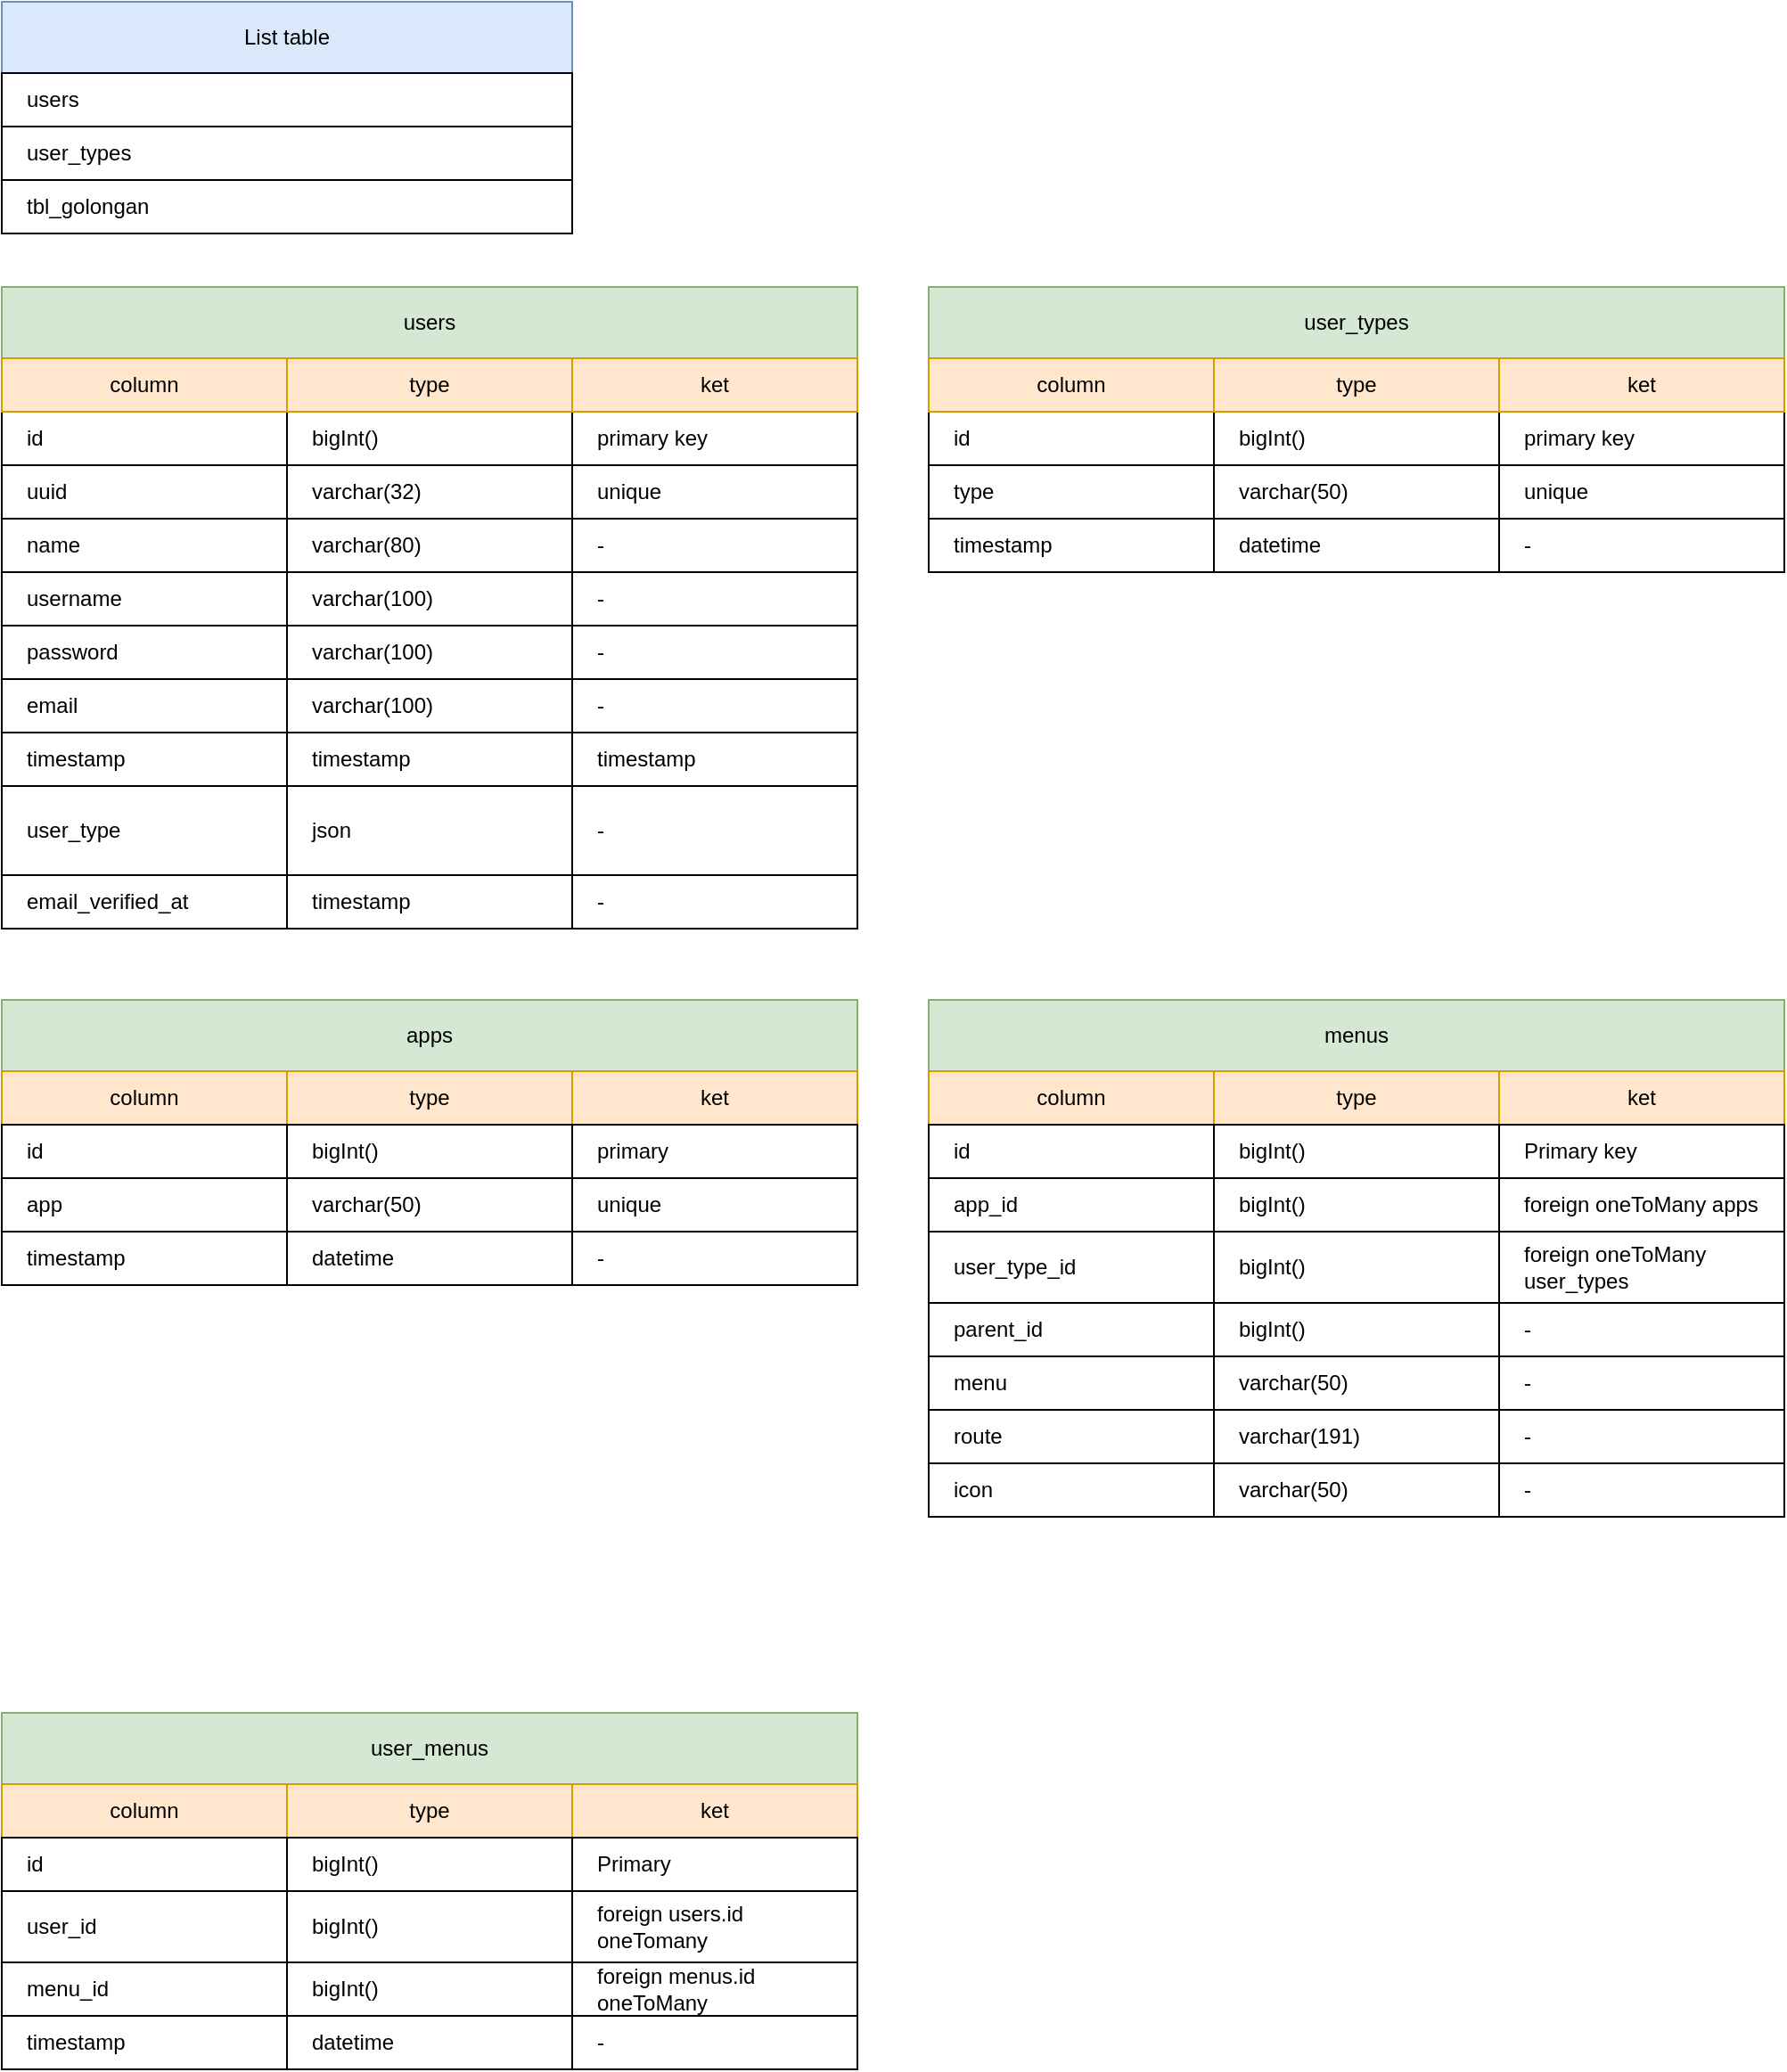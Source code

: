 <mxfile version="21.2.3" type="device">
  <diagram name="users" id="xOF6FCZztOCgD-26K9sY">
    <mxGraphModel dx="2580" dy="1146" grid="1" gridSize="10" guides="1" tooltips="1" connect="1" arrows="1" fold="1" page="1" pageScale="1" pageWidth="850" pageHeight="1100" math="0" shadow="0">
      <root>
        <mxCell id="0" />
        <mxCell id="1" parent="0" />
        <mxCell id="eG-ytGDFo7CdoseGFE-k-1" value="List table" style="rounded=0;whiteSpace=wrap;html=1;fillColor=#dae8fc;strokeColor=#6c8ebf;" parent="1" vertex="1">
          <mxGeometry width="320" height="40" as="geometry" />
        </mxCell>
        <mxCell id="eG-ytGDFo7CdoseGFE-k-2" value="users" style="rounded=0;whiteSpace=wrap;html=1;align=left;spacingLeft=12;" parent="1" vertex="1">
          <mxGeometry y="40" width="320" height="30" as="geometry" />
        </mxCell>
        <mxCell id="eG-ytGDFo7CdoseGFE-k-3" value="user_types" style="rounded=0;whiteSpace=wrap;html=1;align=left;spacingLeft=12;" parent="1" vertex="1">
          <mxGeometry y="70" width="320" height="30" as="geometry" />
        </mxCell>
        <mxCell id="eG-ytGDFo7CdoseGFE-k-4" value="tbl_golongan" style="rounded=0;whiteSpace=wrap;html=1;align=left;spacingLeft=12;" parent="1" vertex="1">
          <mxGeometry y="100" width="320" height="30" as="geometry" />
        </mxCell>
        <mxCell id="Q0JVLIlnf7M2og2sWWdL-82" value="" style="group" vertex="1" connectable="0" parent="1">
          <mxGeometry x="520" y="160" width="480" height="160" as="geometry" />
        </mxCell>
        <mxCell id="tNQneYsDx3rOSrgYHBW3-9" value="" style="group" parent="Q0JVLIlnf7M2og2sWWdL-82" vertex="1" connectable="0">
          <mxGeometry y="100" width="480" height="30" as="geometry" />
        </mxCell>
        <mxCell id="tNQneYsDx3rOSrgYHBW3-10" value="unique" style="rounded=0;whiteSpace=wrap;html=1;align=left;spacingLeft=12;" parent="tNQneYsDx3rOSrgYHBW3-9" vertex="1">
          <mxGeometry x="320" width="160" height="30" as="geometry" />
        </mxCell>
        <mxCell id="tNQneYsDx3rOSrgYHBW3-11" value="type" style="rounded=0;whiteSpace=wrap;html=1;align=left;spacingLeft=12;" parent="tNQneYsDx3rOSrgYHBW3-9" vertex="1">
          <mxGeometry width="160" height="30" as="geometry" />
        </mxCell>
        <mxCell id="tNQneYsDx3rOSrgYHBW3-12" value="varchar(50)" style="rounded=0;whiteSpace=wrap;html=1;align=left;spacingLeft=12;" parent="tNQneYsDx3rOSrgYHBW3-9" vertex="1">
          <mxGeometry x="160" width="160" height="30" as="geometry" />
        </mxCell>
        <mxCell id="tNQneYsDx3rOSrgYHBW3-13" value="" style="group" parent="Q0JVLIlnf7M2og2sWWdL-82" vertex="1" connectable="0">
          <mxGeometry y="70" width="480" height="30" as="geometry" />
        </mxCell>
        <mxCell id="tNQneYsDx3rOSrgYHBW3-14" value="primary key" style="rounded=0;whiteSpace=wrap;html=1;align=left;spacingLeft=12;" parent="tNQneYsDx3rOSrgYHBW3-13" vertex="1">
          <mxGeometry x="320" width="160" height="30" as="geometry" />
        </mxCell>
        <mxCell id="tNQneYsDx3rOSrgYHBW3-15" value="id" style="rounded=0;whiteSpace=wrap;html=1;align=left;spacingLeft=12;" parent="tNQneYsDx3rOSrgYHBW3-13" vertex="1">
          <mxGeometry width="160" height="30" as="geometry" />
        </mxCell>
        <mxCell id="tNQneYsDx3rOSrgYHBW3-16" value="bigInt()" style="rounded=0;whiteSpace=wrap;html=1;align=left;spacingLeft=12;" parent="tNQneYsDx3rOSrgYHBW3-13" vertex="1">
          <mxGeometry x="160" width="160" height="30" as="geometry" />
        </mxCell>
        <mxCell id="tNQneYsDx3rOSrgYHBW3-20" value="" style="group" parent="Q0JVLIlnf7M2og2sWWdL-82" vertex="1" connectable="0">
          <mxGeometry width="480" height="70" as="geometry" />
        </mxCell>
        <mxCell id="tNQneYsDx3rOSrgYHBW3-5" value="user_types" style="rounded=0;whiteSpace=wrap;html=1;fillColor=#d5e8d4;strokeColor=#82b366;" parent="tNQneYsDx3rOSrgYHBW3-20" vertex="1">
          <mxGeometry width="480" height="40" as="geometry" />
        </mxCell>
        <mxCell id="tNQneYsDx3rOSrgYHBW3-6" value="column" style="rounded=0;whiteSpace=wrap;html=1;fillColor=#ffe6cc;strokeColor=#d79b00;" parent="tNQneYsDx3rOSrgYHBW3-20" vertex="1">
          <mxGeometry y="40" width="160" height="30" as="geometry" />
        </mxCell>
        <mxCell id="tNQneYsDx3rOSrgYHBW3-7" value="type" style="rounded=0;whiteSpace=wrap;html=1;fillColor=#ffe6cc;strokeColor=#d79b00;" parent="tNQneYsDx3rOSrgYHBW3-20" vertex="1">
          <mxGeometry x="160" y="40" width="160" height="30" as="geometry" />
        </mxCell>
        <mxCell id="tNQneYsDx3rOSrgYHBW3-8" value="ket" style="rounded=0;whiteSpace=wrap;html=1;fillColor=#ffe6cc;strokeColor=#d79b00;" parent="tNQneYsDx3rOSrgYHBW3-20" vertex="1">
          <mxGeometry x="320" y="40" width="160" height="30" as="geometry" />
        </mxCell>
        <mxCell id="Q0JVLIlnf7M2og2sWWdL-18" value="" style="group" vertex="1" connectable="0" parent="Q0JVLIlnf7M2og2sWWdL-82">
          <mxGeometry y="130" width="480" height="30" as="geometry" />
        </mxCell>
        <mxCell id="Q0JVLIlnf7M2og2sWWdL-19" value="-" style="rounded=0;whiteSpace=wrap;html=1;align=left;spacingLeft=12;" vertex="1" parent="Q0JVLIlnf7M2og2sWWdL-18">
          <mxGeometry x="320" width="160" height="30" as="geometry" />
        </mxCell>
        <mxCell id="Q0JVLIlnf7M2og2sWWdL-20" value="timestamp" style="rounded=0;whiteSpace=wrap;html=1;align=left;spacingLeft=12;" vertex="1" parent="Q0JVLIlnf7M2og2sWWdL-18">
          <mxGeometry width="160" height="30" as="geometry" />
        </mxCell>
        <mxCell id="Q0JVLIlnf7M2og2sWWdL-21" value="datetime" style="rounded=0;whiteSpace=wrap;html=1;align=left;spacingLeft=12;" vertex="1" parent="Q0JVLIlnf7M2og2sWWdL-18">
          <mxGeometry x="160" width="160" height="30" as="geometry" />
        </mxCell>
        <mxCell id="Q0JVLIlnf7M2og2sWWdL-83" value="" style="group" vertex="1" connectable="0" parent="1">
          <mxGeometry y="560" width="480" height="160" as="geometry" />
        </mxCell>
        <mxCell id="Q0JVLIlnf7M2og2sWWdL-1" value="" style="group" vertex="1" connectable="0" parent="Q0JVLIlnf7M2og2sWWdL-83">
          <mxGeometry width="480" height="70" as="geometry" />
        </mxCell>
        <mxCell id="Q0JVLIlnf7M2og2sWWdL-2" value="apps" style="rounded=0;whiteSpace=wrap;html=1;fillColor=#d5e8d4;strokeColor=#82b366;" vertex="1" parent="Q0JVLIlnf7M2og2sWWdL-1">
          <mxGeometry width="480" height="40" as="geometry" />
        </mxCell>
        <mxCell id="Q0JVLIlnf7M2og2sWWdL-3" value="column" style="rounded=0;whiteSpace=wrap;html=1;fillColor=#ffe6cc;strokeColor=#d79b00;" vertex="1" parent="Q0JVLIlnf7M2og2sWWdL-1">
          <mxGeometry y="40" width="160" height="30" as="geometry" />
        </mxCell>
        <mxCell id="Q0JVLIlnf7M2og2sWWdL-4" value="type" style="rounded=0;whiteSpace=wrap;html=1;fillColor=#ffe6cc;strokeColor=#d79b00;" vertex="1" parent="Q0JVLIlnf7M2og2sWWdL-1">
          <mxGeometry x="160" y="40" width="160" height="30" as="geometry" />
        </mxCell>
        <mxCell id="Q0JVLIlnf7M2og2sWWdL-5" value="ket" style="rounded=0;whiteSpace=wrap;html=1;fillColor=#ffe6cc;strokeColor=#d79b00;" vertex="1" parent="Q0JVLIlnf7M2og2sWWdL-1">
          <mxGeometry x="320" y="40" width="160" height="30" as="geometry" />
        </mxCell>
        <mxCell id="Q0JVLIlnf7M2og2sWWdL-6" value="" style="group" vertex="1" connectable="0" parent="Q0JVLIlnf7M2og2sWWdL-83">
          <mxGeometry y="70" width="480" height="30" as="geometry" />
        </mxCell>
        <mxCell id="Q0JVLIlnf7M2og2sWWdL-7" value="primary" style="rounded=0;whiteSpace=wrap;html=1;align=left;spacingLeft=12;" vertex="1" parent="Q0JVLIlnf7M2og2sWWdL-6">
          <mxGeometry x="320" width="160" height="30" as="geometry" />
        </mxCell>
        <mxCell id="Q0JVLIlnf7M2og2sWWdL-8" value="id" style="rounded=0;whiteSpace=wrap;html=1;align=left;spacingLeft=12;" vertex="1" parent="Q0JVLIlnf7M2og2sWWdL-6">
          <mxGeometry width="160" height="30" as="geometry" />
        </mxCell>
        <mxCell id="Q0JVLIlnf7M2og2sWWdL-9" value="bigInt()" style="rounded=0;whiteSpace=wrap;html=1;align=left;spacingLeft=12;" vertex="1" parent="Q0JVLIlnf7M2og2sWWdL-6">
          <mxGeometry x="160" width="160" height="30" as="geometry" />
        </mxCell>
        <mxCell id="Q0JVLIlnf7M2og2sWWdL-10" value="" style="group" vertex="1" connectable="0" parent="Q0JVLIlnf7M2og2sWWdL-83">
          <mxGeometry y="100" width="480" height="30" as="geometry" />
        </mxCell>
        <mxCell id="Q0JVLIlnf7M2og2sWWdL-11" value="unique" style="rounded=0;whiteSpace=wrap;html=1;align=left;spacingLeft=12;" vertex="1" parent="Q0JVLIlnf7M2og2sWWdL-10">
          <mxGeometry x="320" width="160" height="30" as="geometry" />
        </mxCell>
        <mxCell id="Q0JVLIlnf7M2og2sWWdL-12" value="app" style="rounded=0;whiteSpace=wrap;html=1;align=left;spacingLeft=12;" vertex="1" parent="Q0JVLIlnf7M2og2sWWdL-10">
          <mxGeometry width="160" height="30" as="geometry" />
        </mxCell>
        <mxCell id="Q0JVLIlnf7M2og2sWWdL-13" value="varchar(50)" style="rounded=0;whiteSpace=wrap;html=1;align=left;spacingLeft=12;" vertex="1" parent="Q0JVLIlnf7M2og2sWWdL-10">
          <mxGeometry x="160" width="160" height="30" as="geometry" />
        </mxCell>
        <mxCell id="Q0JVLIlnf7M2og2sWWdL-14" value="" style="group" vertex="1" connectable="0" parent="Q0JVLIlnf7M2og2sWWdL-83">
          <mxGeometry y="130" width="480" height="30" as="geometry" />
        </mxCell>
        <mxCell id="Q0JVLIlnf7M2og2sWWdL-15" value="-" style="rounded=0;whiteSpace=wrap;html=1;align=left;spacingLeft=12;" vertex="1" parent="Q0JVLIlnf7M2og2sWWdL-14">
          <mxGeometry x="320" width="160" height="30" as="geometry" />
        </mxCell>
        <mxCell id="Q0JVLIlnf7M2og2sWWdL-16" value="timestamp" style="rounded=0;whiteSpace=wrap;html=1;align=left;spacingLeft=12;" vertex="1" parent="Q0JVLIlnf7M2og2sWWdL-14">
          <mxGeometry width="160" height="30" as="geometry" />
        </mxCell>
        <mxCell id="Q0JVLIlnf7M2og2sWWdL-17" value="datetime" style="rounded=0;whiteSpace=wrap;html=1;align=left;spacingLeft=12;" vertex="1" parent="Q0JVLIlnf7M2og2sWWdL-14">
          <mxGeometry x="160" width="160" height="30" as="geometry" />
        </mxCell>
        <mxCell id="Q0JVLIlnf7M2og2sWWdL-84" value="" style="group" vertex="1" connectable="0" parent="1">
          <mxGeometry x="520" y="560" width="480" height="320" as="geometry" />
        </mxCell>
        <mxCell id="Q0JVLIlnf7M2og2sWWdL-22" value="" style="group" vertex="1" connectable="0" parent="Q0JVLIlnf7M2og2sWWdL-84">
          <mxGeometry width="480" height="70" as="geometry" />
        </mxCell>
        <mxCell id="Q0JVLIlnf7M2og2sWWdL-23" value="menus" style="rounded=0;whiteSpace=wrap;html=1;fillColor=#d5e8d4;strokeColor=#82b366;" vertex="1" parent="Q0JVLIlnf7M2og2sWWdL-22">
          <mxGeometry width="480" height="40" as="geometry" />
        </mxCell>
        <mxCell id="Q0JVLIlnf7M2og2sWWdL-24" value="column" style="rounded=0;whiteSpace=wrap;html=1;fillColor=#ffe6cc;strokeColor=#d79b00;" vertex="1" parent="Q0JVLIlnf7M2og2sWWdL-22">
          <mxGeometry y="40" width="160" height="30" as="geometry" />
        </mxCell>
        <mxCell id="Q0JVLIlnf7M2og2sWWdL-25" value="type" style="rounded=0;whiteSpace=wrap;html=1;fillColor=#ffe6cc;strokeColor=#d79b00;" vertex="1" parent="Q0JVLIlnf7M2og2sWWdL-22">
          <mxGeometry x="160" y="40" width="160" height="30" as="geometry" />
        </mxCell>
        <mxCell id="Q0JVLIlnf7M2og2sWWdL-26" value="ket" style="rounded=0;whiteSpace=wrap;html=1;fillColor=#ffe6cc;strokeColor=#d79b00;" vertex="1" parent="Q0JVLIlnf7M2og2sWWdL-22">
          <mxGeometry x="320" y="40" width="160" height="30" as="geometry" />
        </mxCell>
        <mxCell id="Q0JVLIlnf7M2og2sWWdL-27" value="" style="group" vertex="1" connectable="0" parent="Q0JVLIlnf7M2og2sWWdL-84">
          <mxGeometry y="70" width="480" height="30" as="geometry" />
        </mxCell>
        <mxCell id="Q0JVLIlnf7M2og2sWWdL-28" value="Primary key" style="rounded=0;whiteSpace=wrap;html=1;align=left;spacingLeft=12;" vertex="1" parent="Q0JVLIlnf7M2og2sWWdL-27">
          <mxGeometry x="320" width="160" height="30" as="geometry" />
        </mxCell>
        <mxCell id="Q0JVLIlnf7M2og2sWWdL-29" value="id" style="rounded=0;whiteSpace=wrap;html=1;align=left;spacingLeft=12;" vertex="1" parent="Q0JVLIlnf7M2og2sWWdL-27">
          <mxGeometry width="160" height="30" as="geometry" />
        </mxCell>
        <mxCell id="Q0JVLIlnf7M2og2sWWdL-30" value="bigInt()" style="rounded=0;whiteSpace=wrap;html=1;align=left;spacingLeft=12;" vertex="1" parent="Q0JVLIlnf7M2og2sWWdL-27">
          <mxGeometry x="160" width="160" height="30" as="geometry" />
        </mxCell>
        <mxCell id="Q0JVLIlnf7M2og2sWWdL-31" value="" style="group" vertex="1" connectable="0" parent="Q0JVLIlnf7M2og2sWWdL-84">
          <mxGeometry y="100" width="480" height="30" as="geometry" />
        </mxCell>
        <mxCell id="Q0JVLIlnf7M2og2sWWdL-32" value="foreign oneToMany apps" style="rounded=0;whiteSpace=wrap;html=1;align=left;spacingLeft=12;" vertex="1" parent="Q0JVLIlnf7M2og2sWWdL-31">
          <mxGeometry x="320" width="160" height="30" as="geometry" />
        </mxCell>
        <mxCell id="Q0JVLIlnf7M2og2sWWdL-33" value="app_id" style="rounded=0;whiteSpace=wrap;html=1;align=left;spacingLeft=12;" vertex="1" parent="Q0JVLIlnf7M2og2sWWdL-31">
          <mxGeometry width="160" height="30" as="geometry" />
        </mxCell>
        <mxCell id="Q0JVLIlnf7M2og2sWWdL-34" value="bigInt()" style="rounded=0;whiteSpace=wrap;html=1;align=left;spacingLeft=12;" vertex="1" parent="Q0JVLIlnf7M2og2sWWdL-31">
          <mxGeometry x="160" width="160" height="30" as="geometry" />
        </mxCell>
        <mxCell id="Q0JVLIlnf7M2og2sWWdL-35" value="" style="group" vertex="1" connectable="0" parent="Q0JVLIlnf7M2og2sWWdL-84">
          <mxGeometry y="130" width="480" height="40" as="geometry" />
        </mxCell>
        <mxCell id="Q0JVLIlnf7M2og2sWWdL-36" value="foreign oneToMany user_types" style="rounded=0;whiteSpace=wrap;html=1;align=left;spacingLeft=12;" vertex="1" parent="Q0JVLIlnf7M2og2sWWdL-35">
          <mxGeometry x="320" width="160" height="40" as="geometry" />
        </mxCell>
        <mxCell id="Q0JVLIlnf7M2og2sWWdL-37" value="user_type_id" style="rounded=0;whiteSpace=wrap;html=1;align=left;spacingLeft=12;" vertex="1" parent="Q0JVLIlnf7M2og2sWWdL-35">
          <mxGeometry width="160" height="40" as="geometry" />
        </mxCell>
        <mxCell id="Q0JVLIlnf7M2og2sWWdL-38" value="bigInt()" style="rounded=0;whiteSpace=wrap;html=1;align=left;spacingLeft=12;" vertex="1" parent="Q0JVLIlnf7M2og2sWWdL-35">
          <mxGeometry x="160" width="160" height="40" as="geometry" />
        </mxCell>
        <mxCell id="Q0JVLIlnf7M2og2sWWdL-39" value="" style="group" vertex="1" connectable="0" parent="Q0JVLIlnf7M2og2sWWdL-84">
          <mxGeometry y="170" width="480" height="30" as="geometry" />
        </mxCell>
        <mxCell id="Q0JVLIlnf7M2og2sWWdL-40" value="-" style="rounded=0;whiteSpace=wrap;html=1;align=left;spacingLeft=12;" vertex="1" parent="Q0JVLIlnf7M2og2sWWdL-39">
          <mxGeometry x="320" width="160" height="30" as="geometry" />
        </mxCell>
        <mxCell id="Q0JVLIlnf7M2og2sWWdL-41" value="parent_id" style="rounded=0;whiteSpace=wrap;html=1;align=left;spacingLeft=12;" vertex="1" parent="Q0JVLIlnf7M2og2sWWdL-39">
          <mxGeometry width="160" height="30" as="geometry" />
        </mxCell>
        <mxCell id="Q0JVLIlnf7M2og2sWWdL-42" value="bigInt()" style="rounded=0;whiteSpace=wrap;html=1;align=left;spacingLeft=12;" vertex="1" parent="Q0JVLIlnf7M2og2sWWdL-39">
          <mxGeometry x="160" width="160" height="30" as="geometry" />
        </mxCell>
        <mxCell id="Q0JVLIlnf7M2og2sWWdL-43" value="" style="group" vertex="1" connectable="0" parent="Q0JVLIlnf7M2og2sWWdL-84">
          <mxGeometry y="200" width="480" height="30" as="geometry" />
        </mxCell>
        <mxCell id="Q0JVLIlnf7M2og2sWWdL-44" value="-" style="rounded=0;whiteSpace=wrap;html=1;align=left;spacingLeft=12;" vertex="1" parent="Q0JVLIlnf7M2og2sWWdL-43">
          <mxGeometry x="320" width="160" height="30" as="geometry" />
        </mxCell>
        <mxCell id="Q0JVLIlnf7M2og2sWWdL-45" value="menu" style="rounded=0;whiteSpace=wrap;html=1;align=left;spacingLeft=12;" vertex="1" parent="Q0JVLIlnf7M2og2sWWdL-43">
          <mxGeometry width="160" height="30" as="geometry" />
        </mxCell>
        <mxCell id="Q0JVLIlnf7M2og2sWWdL-46" value="varchar(50)" style="rounded=0;whiteSpace=wrap;html=1;align=left;spacingLeft=12;" vertex="1" parent="Q0JVLIlnf7M2og2sWWdL-43">
          <mxGeometry x="160" width="160" height="30" as="geometry" />
        </mxCell>
        <mxCell id="Q0JVLIlnf7M2og2sWWdL-47" value="" style="group" vertex="1" connectable="0" parent="Q0JVLIlnf7M2og2sWWdL-84">
          <mxGeometry y="230" width="480" height="30" as="geometry" />
        </mxCell>
        <mxCell id="Q0JVLIlnf7M2og2sWWdL-48" value="-" style="rounded=0;whiteSpace=wrap;html=1;align=left;spacingLeft=12;" vertex="1" parent="Q0JVLIlnf7M2og2sWWdL-47">
          <mxGeometry x="320" width="160" height="30" as="geometry" />
        </mxCell>
        <mxCell id="Q0JVLIlnf7M2og2sWWdL-49" value="route" style="rounded=0;whiteSpace=wrap;html=1;align=left;spacingLeft=12;" vertex="1" parent="Q0JVLIlnf7M2og2sWWdL-47">
          <mxGeometry width="160" height="30" as="geometry" />
        </mxCell>
        <mxCell id="Q0JVLIlnf7M2og2sWWdL-50" value="varchar(191)" style="rounded=0;whiteSpace=wrap;html=1;align=left;spacingLeft=12;" vertex="1" parent="Q0JVLIlnf7M2og2sWWdL-47">
          <mxGeometry x="160" width="160" height="30" as="geometry" />
        </mxCell>
        <mxCell id="Q0JVLIlnf7M2og2sWWdL-51" value="" style="group" vertex="1" connectable="0" parent="Q0JVLIlnf7M2og2sWWdL-84">
          <mxGeometry y="260" width="480" height="30" as="geometry" />
        </mxCell>
        <mxCell id="Q0JVLIlnf7M2og2sWWdL-52" value="-" style="rounded=0;whiteSpace=wrap;html=1;align=left;spacingLeft=12;" vertex="1" parent="Q0JVLIlnf7M2og2sWWdL-51">
          <mxGeometry x="320" width="160" height="30" as="geometry" />
        </mxCell>
        <mxCell id="Q0JVLIlnf7M2og2sWWdL-53" value="icon&lt;span style=&quot;white-space: pre;&quot;&gt;	&lt;/span&gt;" style="rounded=0;whiteSpace=wrap;html=1;align=left;spacingLeft=12;" vertex="1" parent="Q0JVLIlnf7M2og2sWWdL-51">
          <mxGeometry width="160" height="30" as="geometry" />
        </mxCell>
        <mxCell id="Q0JVLIlnf7M2og2sWWdL-54" value="varchar(50)" style="rounded=0;whiteSpace=wrap;html=1;align=left;spacingLeft=12;" vertex="1" parent="Q0JVLIlnf7M2og2sWWdL-51">
          <mxGeometry x="160" width="160" height="30" as="geometry" />
        </mxCell>
        <mxCell id="Q0JVLIlnf7M2og2sWWdL-85" value="" style="group" vertex="1" connectable="0" parent="1">
          <mxGeometry y="960" width="480" height="200" as="geometry" />
        </mxCell>
        <mxCell id="Q0JVLIlnf7M2og2sWWdL-59" value="" style="group" vertex="1" connectable="0" parent="Q0JVLIlnf7M2og2sWWdL-85">
          <mxGeometry width="480" height="70" as="geometry" />
        </mxCell>
        <mxCell id="Q0JVLIlnf7M2og2sWWdL-60" value="user_menus" style="rounded=0;whiteSpace=wrap;html=1;fillColor=#d5e8d4;strokeColor=#82b366;" vertex="1" parent="Q0JVLIlnf7M2og2sWWdL-59">
          <mxGeometry width="480" height="40" as="geometry" />
        </mxCell>
        <mxCell id="Q0JVLIlnf7M2og2sWWdL-61" value="column" style="rounded=0;whiteSpace=wrap;html=1;fillColor=#ffe6cc;strokeColor=#d79b00;" vertex="1" parent="Q0JVLIlnf7M2og2sWWdL-59">
          <mxGeometry y="40" width="160" height="30" as="geometry" />
        </mxCell>
        <mxCell id="Q0JVLIlnf7M2og2sWWdL-62" value="type" style="rounded=0;whiteSpace=wrap;html=1;fillColor=#ffe6cc;strokeColor=#d79b00;" vertex="1" parent="Q0JVLIlnf7M2og2sWWdL-59">
          <mxGeometry x="160" y="40" width="160" height="30" as="geometry" />
        </mxCell>
        <mxCell id="Q0JVLIlnf7M2og2sWWdL-63" value="ket" style="rounded=0;whiteSpace=wrap;html=1;fillColor=#ffe6cc;strokeColor=#d79b00;" vertex="1" parent="Q0JVLIlnf7M2og2sWWdL-59">
          <mxGeometry x="320" y="40" width="160" height="30" as="geometry" />
        </mxCell>
        <mxCell id="Q0JVLIlnf7M2og2sWWdL-64" value="" style="group" vertex="1" connectable="0" parent="Q0JVLIlnf7M2og2sWWdL-85">
          <mxGeometry y="70" width="480" height="30" as="geometry" />
        </mxCell>
        <mxCell id="Q0JVLIlnf7M2og2sWWdL-65" value="Primary" style="rounded=0;whiteSpace=wrap;html=1;align=left;spacingLeft=12;" vertex="1" parent="Q0JVLIlnf7M2og2sWWdL-64">
          <mxGeometry x="320" width="160" height="30" as="geometry" />
        </mxCell>
        <mxCell id="Q0JVLIlnf7M2og2sWWdL-66" value="id" style="rounded=0;whiteSpace=wrap;html=1;align=left;spacingLeft=12;" vertex="1" parent="Q0JVLIlnf7M2og2sWWdL-64">
          <mxGeometry width="160" height="30" as="geometry" />
        </mxCell>
        <mxCell id="Q0JVLIlnf7M2og2sWWdL-67" value="bigInt()" style="rounded=0;whiteSpace=wrap;html=1;align=left;spacingLeft=12;" vertex="1" parent="Q0JVLIlnf7M2og2sWWdL-64">
          <mxGeometry x="160" width="160" height="30" as="geometry" />
        </mxCell>
        <mxCell id="Q0JVLIlnf7M2og2sWWdL-68" value="" style="group" vertex="1" connectable="0" parent="Q0JVLIlnf7M2og2sWWdL-85">
          <mxGeometry y="100" width="480" height="40" as="geometry" />
        </mxCell>
        <mxCell id="Q0JVLIlnf7M2og2sWWdL-69" value="foreign users.id oneTomany" style="rounded=0;whiteSpace=wrap;html=1;align=left;spacingLeft=12;" vertex="1" parent="Q0JVLIlnf7M2og2sWWdL-68">
          <mxGeometry x="320" width="160" height="40" as="geometry" />
        </mxCell>
        <mxCell id="Q0JVLIlnf7M2og2sWWdL-70" value="user_id" style="rounded=0;whiteSpace=wrap;html=1;align=left;spacingLeft=12;" vertex="1" parent="Q0JVLIlnf7M2og2sWWdL-68">
          <mxGeometry width="160" height="40" as="geometry" />
        </mxCell>
        <mxCell id="Q0JVLIlnf7M2og2sWWdL-71" value="bigInt()" style="rounded=0;whiteSpace=wrap;html=1;align=left;spacingLeft=12;" vertex="1" parent="Q0JVLIlnf7M2og2sWWdL-68">
          <mxGeometry x="160" width="160" height="40" as="geometry" />
        </mxCell>
        <mxCell id="Q0JVLIlnf7M2og2sWWdL-73" value="" style="group" vertex="1" connectable="0" parent="Q0JVLIlnf7M2og2sWWdL-85">
          <mxGeometry y="140" width="480" height="30" as="geometry" />
        </mxCell>
        <mxCell id="Q0JVLIlnf7M2og2sWWdL-74" value="foreign menus.id oneToMany" style="rounded=0;whiteSpace=wrap;html=1;align=left;spacingLeft=12;" vertex="1" parent="Q0JVLIlnf7M2og2sWWdL-73">
          <mxGeometry x="320" width="160" height="30" as="geometry" />
        </mxCell>
        <mxCell id="Q0JVLIlnf7M2og2sWWdL-75" value="menu_id" style="rounded=0;whiteSpace=wrap;html=1;align=left;spacingLeft=12;" vertex="1" parent="Q0JVLIlnf7M2og2sWWdL-73">
          <mxGeometry width="160" height="30" as="geometry" />
        </mxCell>
        <mxCell id="Q0JVLIlnf7M2og2sWWdL-76" value="bigInt()" style="rounded=0;whiteSpace=wrap;html=1;align=left;spacingLeft=12;" vertex="1" parent="Q0JVLIlnf7M2og2sWWdL-73">
          <mxGeometry x="160" width="160" height="30" as="geometry" />
        </mxCell>
        <mxCell id="Q0JVLIlnf7M2og2sWWdL-77" value="" style="group" vertex="1" connectable="0" parent="Q0JVLIlnf7M2og2sWWdL-85">
          <mxGeometry y="170" width="480" height="30" as="geometry" />
        </mxCell>
        <mxCell id="Q0JVLIlnf7M2og2sWWdL-78" value="-" style="rounded=0;whiteSpace=wrap;html=1;align=left;spacingLeft=12;" vertex="1" parent="Q0JVLIlnf7M2og2sWWdL-77">
          <mxGeometry x="320" width="160" height="30" as="geometry" />
        </mxCell>
        <mxCell id="Q0JVLIlnf7M2og2sWWdL-79" value="timestamp" style="rounded=0;whiteSpace=wrap;html=1;align=left;spacingLeft=12;" vertex="1" parent="Q0JVLIlnf7M2og2sWWdL-77">
          <mxGeometry width="160" height="30" as="geometry" />
        </mxCell>
        <mxCell id="Q0JVLIlnf7M2og2sWWdL-80" value="datetime" style="rounded=0;whiteSpace=wrap;html=1;align=left;spacingLeft=12;" vertex="1" parent="Q0JVLIlnf7M2og2sWWdL-77">
          <mxGeometry x="160" width="160" height="30" as="geometry" />
        </mxCell>
        <mxCell id="Q0JVLIlnf7M2og2sWWdL-86" value="" style="group" vertex="1" connectable="0" parent="1">
          <mxGeometry y="160" width="480" height="330" as="geometry" />
        </mxCell>
        <mxCell id="eG-ytGDFo7CdoseGFE-k-22" value="" style="group" parent="Q0JVLIlnf7M2og2sWWdL-86" vertex="1" connectable="0">
          <mxGeometry y="130" width="480" height="30" as="geometry" />
        </mxCell>
        <mxCell id="eG-ytGDFo7CdoseGFE-k-21" value="-" style="rounded=0;whiteSpace=wrap;html=1;align=left;spacingLeft=12;" parent="eG-ytGDFo7CdoseGFE-k-22" vertex="1">
          <mxGeometry x="320" width="160" height="30" as="geometry" />
        </mxCell>
        <mxCell id="eG-ytGDFo7CdoseGFE-k-16" value="name" style="rounded=0;whiteSpace=wrap;html=1;align=left;spacingLeft=12;" parent="eG-ytGDFo7CdoseGFE-k-22" vertex="1">
          <mxGeometry width="160" height="30" as="geometry" />
        </mxCell>
        <mxCell id="eG-ytGDFo7CdoseGFE-k-17" value="varchar(80)" style="rounded=0;whiteSpace=wrap;html=1;align=left;spacingLeft=12;" parent="eG-ytGDFo7CdoseGFE-k-22" vertex="1">
          <mxGeometry x="160" width="160" height="30" as="geometry" />
        </mxCell>
        <mxCell id="eG-ytGDFo7CdoseGFE-k-39" value="" style="group" parent="Q0JVLIlnf7M2og2sWWdL-86" vertex="1" connectable="0">
          <mxGeometry y="100" width="480" height="30" as="geometry" />
        </mxCell>
        <mxCell id="eG-ytGDFo7CdoseGFE-k-40" value="unique" style="rounded=0;whiteSpace=wrap;html=1;align=left;spacingLeft=12;" parent="eG-ytGDFo7CdoseGFE-k-39" vertex="1">
          <mxGeometry x="320" width="160" height="30" as="geometry" />
        </mxCell>
        <mxCell id="eG-ytGDFo7CdoseGFE-k-41" value="uuid" style="rounded=0;whiteSpace=wrap;html=1;align=left;spacingLeft=12;" parent="eG-ytGDFo7CdoseGFE-k-39" vertex="1">
          <mxGeometry width="160" height="30" as="geometry" />
        </mxCell>
        <mxCell id="eG-ytGDFo7CdoseGFE-k-42" value="varchar(32)" style="rounded=0;whiteSpace=wrap;html=1;align=left;spacingLeft=12;" parent="eG-ytGDFo7CdoseGFE-k-39" vertex="1">
          <mxGeometry x="160" width="160" height="30" as="geometry" />
        </mxCell>
        <mxCell id="eG-ytGDFo7CdoseGFE-k-52" value="" style="group" parent="Q0JVLIlnf7M2og2sWWdL-86" vertex="1" connectable="0">
          <mxGeometry y="250" width="480" height="30" as="geometry" />
        </mxCell>
        <mxCell id="eG-ytGDFo7CdoseGFE-k-53" value="timestamp" style="rounded=0;whiteSpace=wrap;html=1;align=left;spacingLeft=12;" parent="eG-ytGDFo7CdoseGFE-k-52" vertex="1">
          <mxGeometry x="320" width="160" height="30" as="geometry" />
        </mxCell>
        <mxCell id="eG-ytGDFo7CdoseGFE-k-54" value="timestamp" style="rounded=0;whiteSpace=wrap;html=1;align=left;spacingLeft=12;" parent="eG-ytGDFo7CdoseGFE-k-52" vertex="1">
          <mxGeometry width="160" height="30" as="geometry" />
        </mxCell>
        <mxCell id="eG-ytGDFo7CdoseGFE-k-55" value="timestamp" style="rounded=0;whiteSpace=wrap;html=1;align=left;spacingLeft=12;" parent="eG-ytGDFo7CdoseGFE-k-52" vertex="1">
          <mxGeometry x="160" width="160" height="30" as="geometry" />
        </mxCell>
        <mxCell id="eG-ytGDFo7CdoseGFE-k-56" value="" style="group" parent="Q0JVLIlnf7M2og2sWWdL-86" vertex="1" connectable="0">
          <mxGeometry y="70" width="480" height="30" as="geometry" />
        </mxCell>
        <mxCell id="eG-ytGDFo7CdoseGFE-k-57" value="primary key" style="rounded=0;whiteSpace=wrap;html=1;align=left;spacingLeft=12;" parent="eG-ytGDFo7CdoseGFE-k-56" vertex="1">
          <mxGeometry x="320" width="160" height="30" as="geometry" />
        </mxCell>
        <mxCell id="eG-ytGDFo7CdoseGFE-k-58" value="id" style="rounded=0;whiteSpace=wrap;html=1;align=left;spacingLeft=12;" parent="eG-ytGDFo7CdoseGFE-k-56" vertex="1">
          <mxGeometry width="160" height="30" as="geometry" />
        </mxCell>
        <mxCell id="eG-ytGDFo7CdoseGFE-k-59" value="bigInt()" style="rounded=0;whiteSpace=wrap;html=1;align=left;spacingLeft=12;" parent="eG-ytGDFo7CdoseGFE-k-56" vertex="1">
          <mxGeometry x="160" width="160" height="30" as="geometry" />
        </mxCell>
        <mxCell id="tNQneYsDx3rOSrgYHBW3-1" value="" style="group" parent="Q0JVLIlnf7M2og2sWWdL-86" vertex="1" connectable="0">
          <mxGeometry y="280" width="480" height="50" as="geometry" />
        </mxCell>
        <mxCell id="tNQneYsDx3rOSrgYHBW3-2" value="-" style="rounded=0;whiteSpace=wrap;html=1;align=left;spacingLeft=12;" parent="tNQneYsDx3rOSrgYHBW3-1" vertex="1">
          <mxGeometry x="320" width="160" height="50" as="geometry" />
        </mxCell>
        <mxCell id="tNQneYsDx3rOSrgYHBW3-3" value="user_type" style="rounded=0;whiteSpace=wrap;html=1;align=left;spacingLeft=12;" parent="tNQneYsDx3rOSrgYHBW3-1" vertex="1">
          <mxGeometry width="160" height="50" as="geometry" />
        </mxCell>
        <mxCell id="tNQneYsDx3rOSrgYHBW3-4" value="json" style="rounded=0;whiteSpace=wrap;html=1;align=left;spacingLeft=12;" parent="tNQneYsDx3rOSrgYHBW3-1" vertex="1">
          <mxGeometry x="160" width="160" height="50" as="geometry" />
        </mxCell>
        <mxCell id="tNQneYsDx3rOSrgYHBW3-19" value="" style="group" parent="Q0JVLIlnf7M2og2sWWdL-86" vertex="1" connectable="0">
          <mxGeometry width="480" height="70" as="geometry" />
        </mxCell>
        <mxCell id="eG-ytGDFo7CdoseGFE-k-6" value="users" style="rounded=0;whiteSpace=wrap;html=1;fillColor=#d5e8d4;strokeColor=#82b366;" parent="tNQneYsDx3rOSrgYHBW3-19" vertex="1">
          <mxGeometry width="480" height="40" as="geometry" />
        </mxCell>
        <mxCell id="eG-ytGDFo7CdoseGFE-k-7" value="column" style="rounded=0;whiteSpace=wrap;html=1;fillColor=#ffe6cc;strokeColor=#d79b00;" parent="tNQneYsDx3rOSrgYHBW3-19" vertex="1">
          <mxGeometry y="40" width="160" height="30" as="geometry" />
        </mxCell>
        <mxCell id="eG-ytGDFo7CdoseGFE-k-9" value="type" style="rounded=0;whiteSpace=wrap;html=1;fillColor=#ffe6cc;strokeColor=#d79b00;" parent="tNQneYsDx3rOSrgYHBW3-19" vertex="1">
          <mxGeometry x="160" y="40" width="160" height="30" as="geometry" />
        </mxCell>
        <mxCell id="eG-ytGDFo7CdoseGFE-k-18" value="ket" style="rounded=0;whiteSpace=wrap;html=1;fillColor=#ffe6cc;strokeColor=#d79b00;" parent="tNQneYsDx3rOSrgYHBW3-19" vertex="1">
          <mxGeometry x="320" y="40" width="160" height="30" as="geometry" />
        </mxCell>
        <mxCell id="eG-ytGDFo7CdoseGFE-k-35" value="" style="group" parent="Q0JVLIlnf7M2og2sWWdL-86" vertex="1" connectable="0">
          <mxGeometry y="160" width="480" height="30" as="geometry" />
        </mxCell>
        <mxCell id="eG-ytGDFo7CdoseGFE-k-36" value="-" style="rounded=0;whiteSpace=wrap;html=1;align=left;spacingLeft=12;" parent="eG-ytGDFo7CdoseGFE-k-35" vertex="1">
          <mxGeometry x="320" width="160" height="30" as="geometry" />
        </mxCell>
        <mxCell id="eG-ytGDFo7CdoseGFE-k-37" value="username" style="rounded=0;whiteSpace=wrap;html=1;align=left;spacingLeft=12;" parent="eG-ytGDFo7CdoseGFE-k-35" vertex="1">
          <mxGeometry width="160" height="30" as="geometry" />
        </mxCell>
        <mxCell id="eG-ytGDFo7CdoseGFE-k-38" value="varchar(100)" style="rounded=0;whiteSpace=wrap;html=1;align=left;spacingLeft=12;" parent="eG-ytGDFo7CdoseGFE-k-35" vertex="1">
          <mxGeometry x="160" width="160" height="30" as="geometry" />
        </mxCell>
        <mxCell id="eG-ytGDFo7CdoseGFE-k-44" value="" style="group" parent="Q0JVLIlnf7M2og2sWWdL-86" vertex="1" connectable="0">
          <mxGeometry y="190" width="480" height="30" as="geometry" />
        </mxCell>
        <mxCell id="eG-ytGDFo7CdoseGFE-k-45" value="-" style="rounded=0;whiteSpace=wrap;html=1;align=left;spacingLeft=12;" parent="eG-ytGDFo7CdoseGFE-k-44" vertex="1">
          <mxGeometry x="320" width="160" height="30" as="geometry" />
        </mxCell>
        <mxCell id="eG-ytGDFo7CdoseGFE-k-46" value="password" style="rounded=0;whiteSpace=wrap;html=1;align=left;spacingLeft=12;" parent="eG-ytGDFo7CdoseGFE-k-44" vertex="1">
          <mxGeometry width="160" height="30" as="geometry" />
        </mxCell>
        <mxCell id="eG-ytGDFo7CdoseGFE-k-47" value="varchar(100)" style="rounded=0;whiteSpace=wrap;html=1;align=left;spacingLeft=12;" parent="eG-ytGDFo7CdoseGFE-k-44" vertex="1">
          <mxGeometry x="160" width="160" height="30" as="geometry" />
        </mxCell>
        <mxCell id="eG-ytGDFo7CdoseGFE-k-48" value="" style="group" parent="Q0JVLIlnf7M2og2sWWdL-86" vertex="1" connectable="0">
          <mxGeometry y="220" width="480" height="30" as="geometry" />
        </mxCell>
        <mxCell id="eG-ytGDFo7CdoseGFE-k-49" value="-" style="rounded=0;whiteSpace=wrap;html=1;align=left;spacingLeft=12;" parent="eG-ytGDFo7CdoseGFE-k-48" vertex="1">
          <mxGeometry x="320" width="160" height="30" as="geometry" />
        </mxCell>
        <mxCell id="eG-ytGDFo7CdoseGFE-k-50" value="email" style="rounded=0;whiteSpace=wrap;html=1;align=left;spacingLeft=12;" parent="eG-ytGDFo7CdoseGFE-k-48" vertex="1">
          <mxGeometry width="160" height="30" as="geometry" />
        </mxCell>
        <mxCell id="eG-ytGDFo7CdoseGFE-k-51" value="varchar(100)" style="rounded=0;whiteSpace=wrap;html=1;align=left;spacingLeft=12;" parent="eG-ytGDFo7CdoseGFE-k-48" vertex="1">
          <mxGeometry x="160" width="160" height="30" as="geometry" />
        </mxCell>
        <mxCell id="Q0JVLIlnf7M2og2sWWdL-87" value="" style="group" vertex="1" connectable="0" parent="1">
          <mxGeometry y="490" width="480" height="30" as="geometry" />
        </mxCell>
        <mxCell id="Q0JVLIlnf7M2og2sWWdL-88" value="-" style="rounded=0;whiteSpace=wrap;html=1;align=left;spacingLeft=12;" vertex="1" parent="Q0JVLIlnf7M2og2sWWdL-87">
          <mxGeometry x="320" width="160" height="30" as="geometry" />
        </mxCell>
        <mxCell id="Q0JVLIlnf7M2og2sWWdL-89" value="email_verified_at" style="rounded=0;whiteSpace=wrap;html=1;align=left;spacingLeft=12;" vertex="1" parent="Q0JVLIlnf7M2og2sWWdL-87">
          <mxGeometry width="160" height="30" as="geometry" />
        </mxCell>
        <mxCell id="Q0JVLIlnf7M2og2sWWdL-90" value="timestamp" style="rounded=0;whiteSpace=wrap;html=1;align=left;spacingLeft=12;" vertex="1" parent="Q0JVLIlnf7M2og2sWWdL-87">
          <mxGeometry x="160" width="160" height="30" as="geometry" />
        </mxCell>
      </root>
    </mxGraphModel>
  </diagram>
</mxfile>

